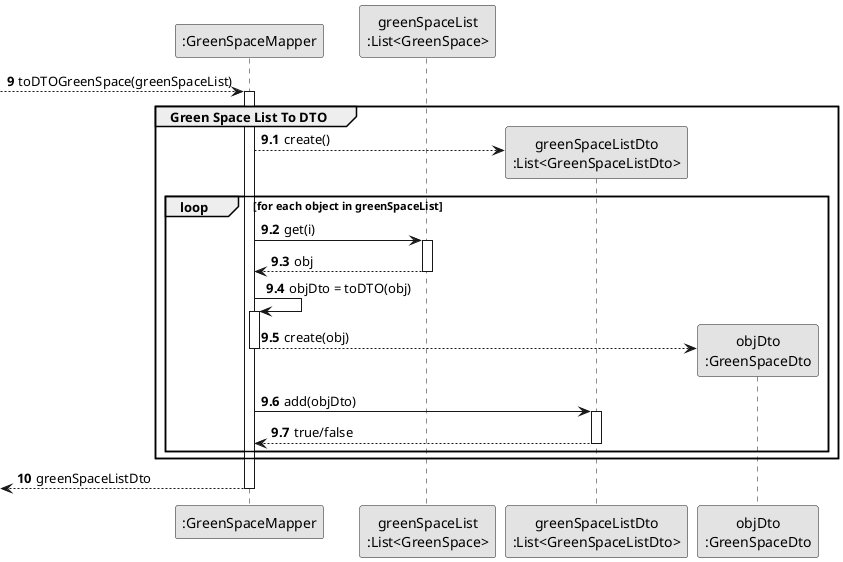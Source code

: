 @startuml
'https://plantuml.com/sequence-diagram
skinparam monochrome true
skinparam packageStyle rectangle
skinparam shadowing false

participant ":GreenSpaceMapper" as GSMP
participant "greenSpaceList\n:List<GreenSpace>" as GSLIST
participant "greenSpaceListDto\n:List<GreenSpaceListDto>" as GSLDTO
participant "objDto\n:GreenSpaceDto" as DTOGS

autonumber 9

--> GSMP : toDTOGreenSpace(greenSpaceList)

autonumber 9.1

activate GSMP

group Green Space List To DTO

        GSMP --> GSLDTO** : create()

    loop for each object in greenSpaceList

        GSMP -> GSLIST : get(i)
    activate GSLIST

        GSLIST --> GSMP : obj
    deactivate GSLIST

        GSMP -> GSMP : objDto = toDTO(obj)
    activate GSMP

        GSMP --> DTOGS** : create(obj)
    deactivate GSMP

        GSMP -> GSLDTO : add(objDto)
    activate GSLDTO

        GSLDTO --> GSMP : true/false
    deactivate GSLDTO

    end

end

autonumber 10

<-- GSMP : greenSpaceListDto

deactivate GSMP
@enduml
